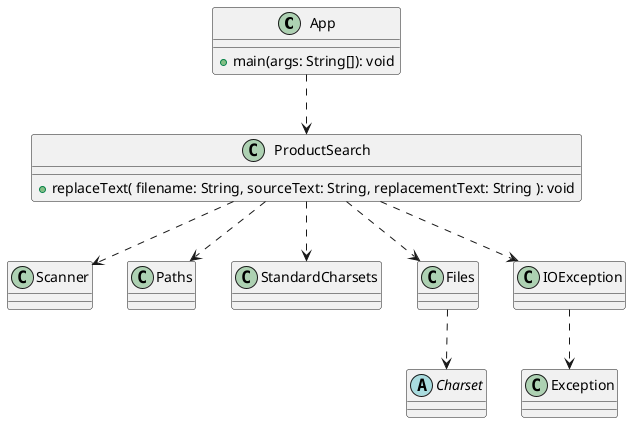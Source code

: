 @startuml
'https://plantuml.com/class-diagram

class App {
  + main(args: String[]): void
}
class ProductSearch {
  + replaceText( filename: String, sourceText: String, replacementText: String ): void
}
class Scanner
class Paths
abstract class Charset
class StandardCharsets
class Files
class IOException
class Exception

App ..> ProductSearch
ProductSearch ..> Scanner
ProductSearch ..> Paths
ProductSearch ..> Files
ProductSearch ..> StandardCharsets
ProductSearch ..> IOException
IOException ..> Exception
Files ..> Charset

@enduml